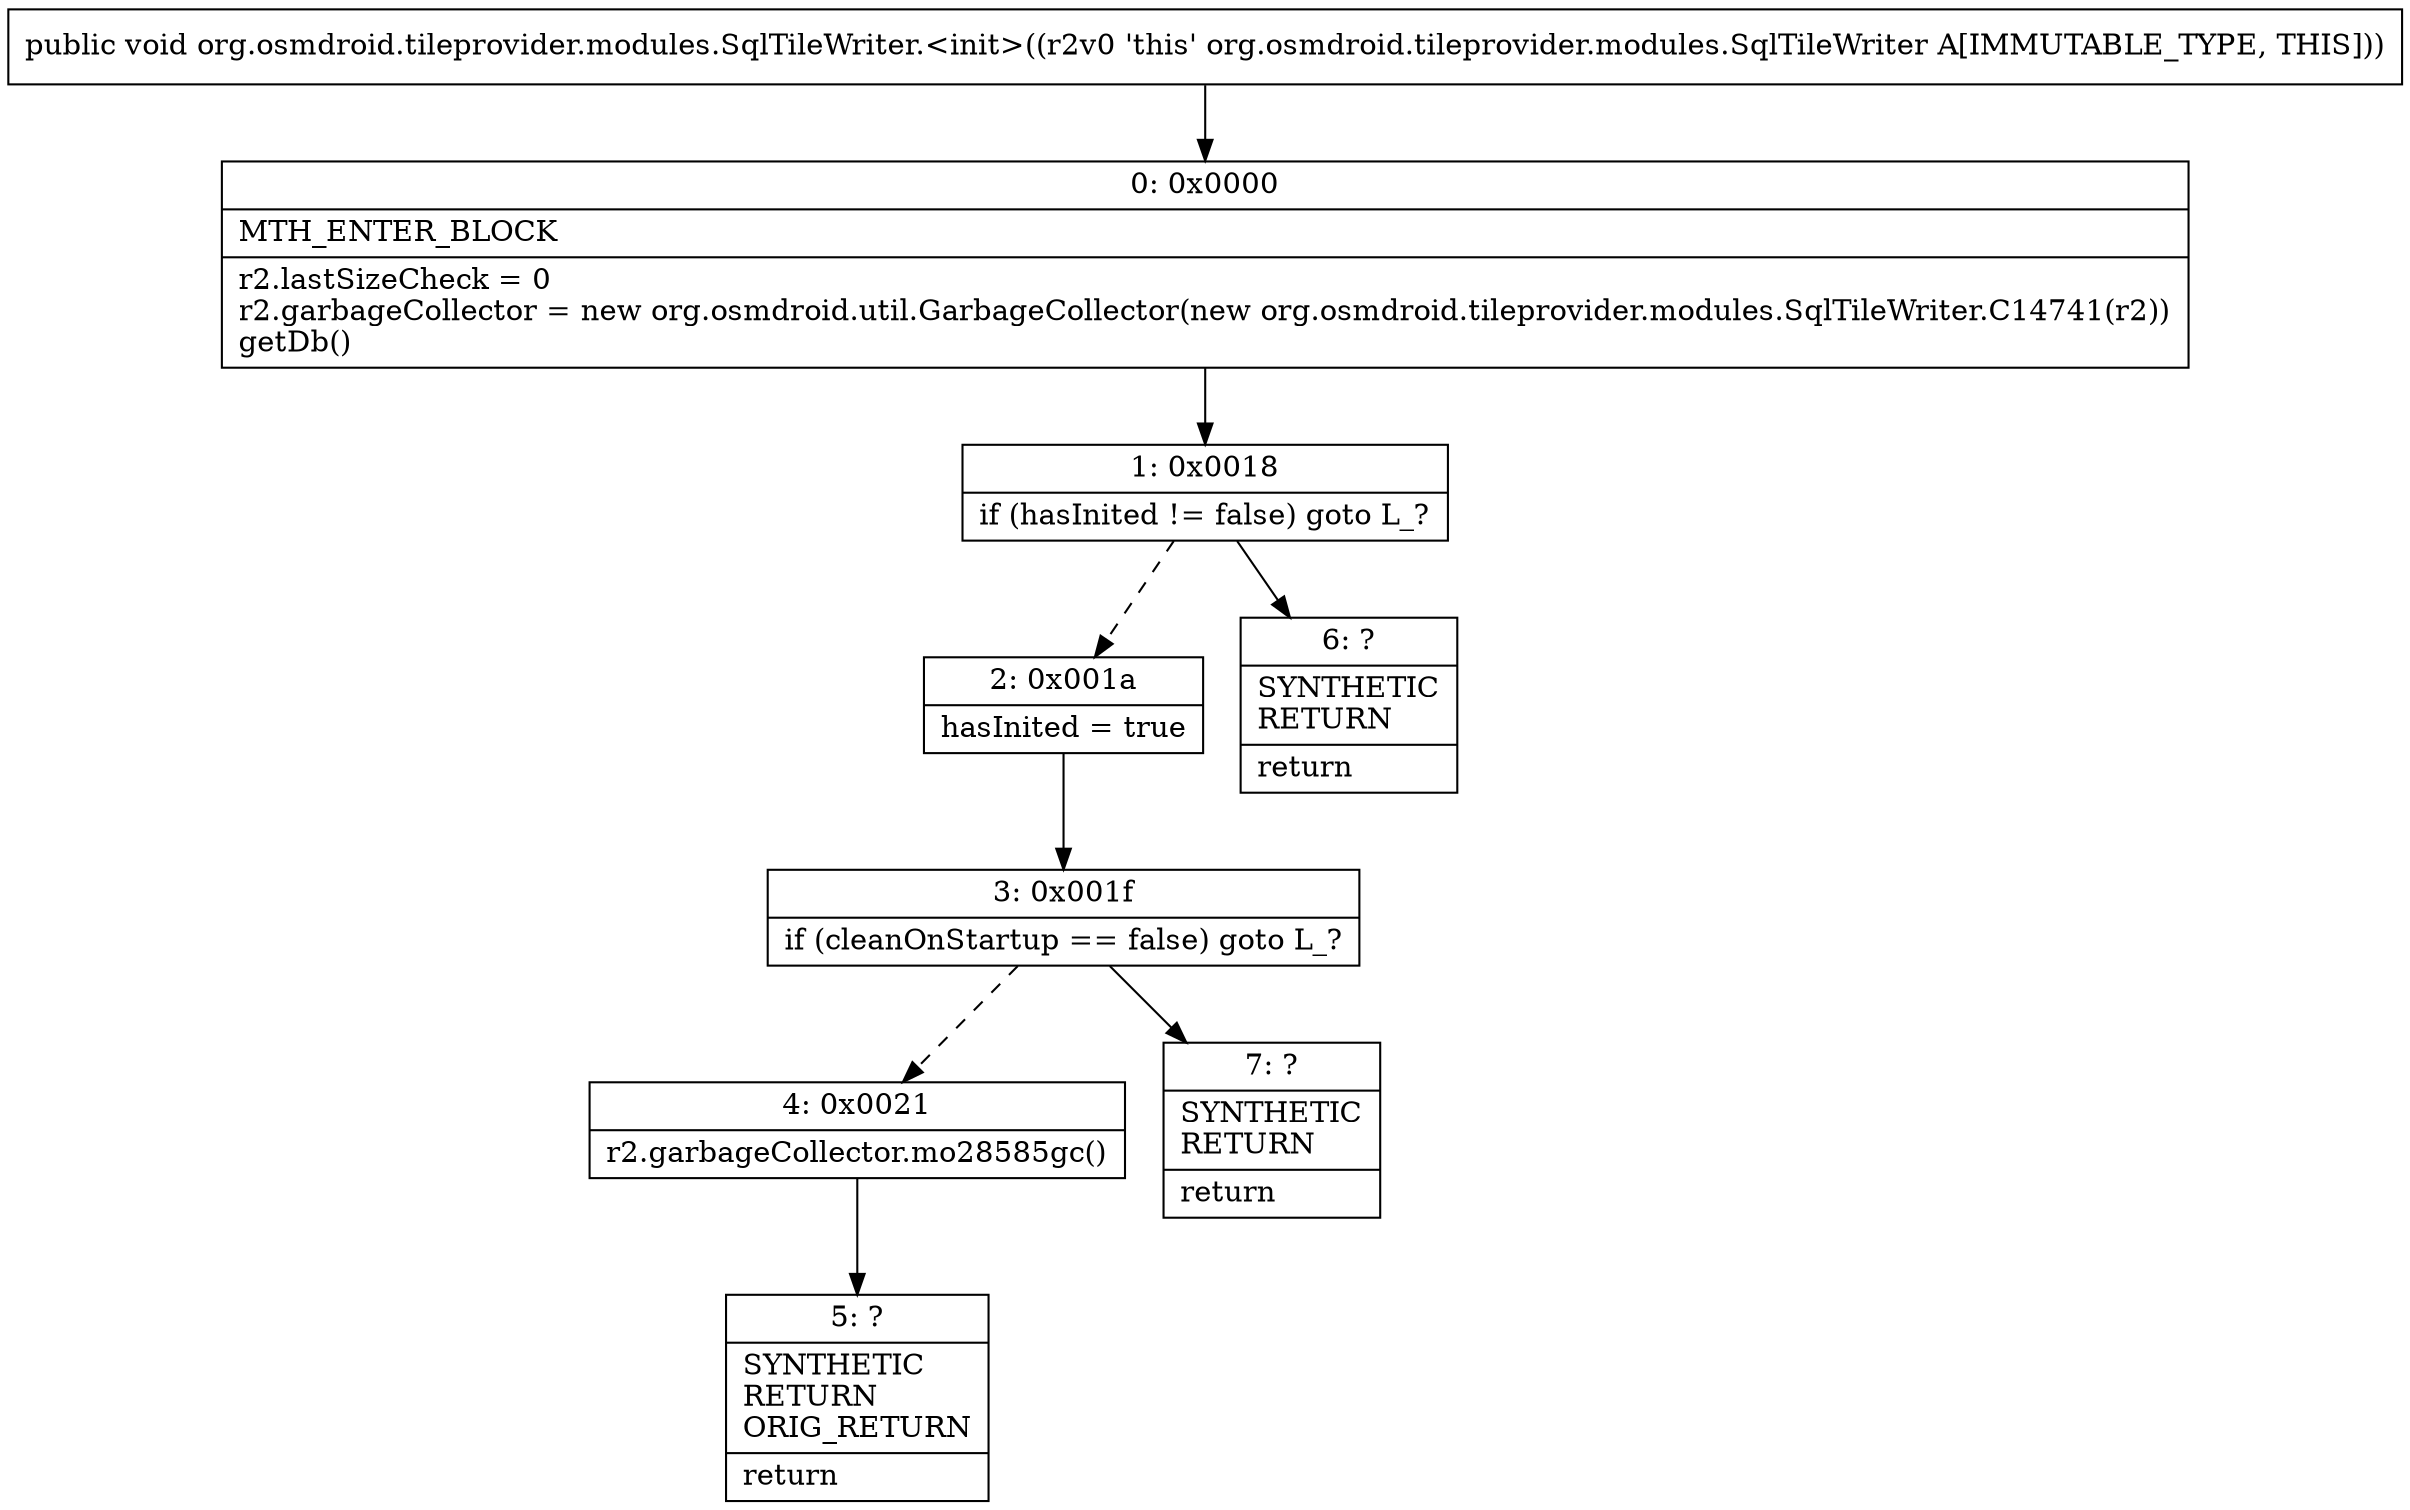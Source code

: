 digraph "CFG fororg.osmdroid.tileprovider.modules.SqlTileWriter.\<init\>()V" {
Node_0 [shape=record,label="{0\:\ 0x0000|MTH_ENTER_BLOCK\l|r2.lastSizeCheck = 0\lr2.garbageCollector = new org.osmdroid.util.GarbageCollector(new org.osmdroid.tileprovider.modules.SqlTileWriter.C14741(r2))\lgetDb()\l}"];
Node_1 [shape=record,label="{1\:\ 0x0018|if (hasInited != false) goto L_?\l}"];
Node_2 [shape=record,label="{2\:\ 0x001a|hasInited = true\l}"];
Node_3 [shape=record,label="{3\:\ 0x001f|if (cleanOnStartup == false) goto L_?\l}"];
Node_4 [shape=record,label="{4\:\ 0x0021|r2.garbageCollector.mo28585gc()\l}"];
Node_5 [shape=record,label="{5\:\ ?|SYNTHETIC\lRETURN\lORIG_RETURN\l|return\l}"];
Node_6 [shape=record,label="{6\:\ ?|SYNTHETIC\lRETURN\l|return\l}"];
Node_7 [shape=record,label="{7\:\ ?|SYNTHETIC\lRETURN\l|return\l}"];
MethodNode[shape=record,label="{public void org.osmdroid.tileprovider.modules.SqlTileWriter.\<init\>((r2v0 'this' org.osmdroid.tileprovider.modules.SqlTileWriter A[IMMUTABLE_TYPE, THIS])) }"];
MethodNode -> Node_0;
Node_0 -> Node_1;
Node_1 -> Node_2[style=dashed];
Node_1 -> Node_6;
Node_2 -> Node_3;
Node_3 -> Node_4[style=dashed];
Node_3 -> Node_7;
Node_4 -> Node_5;
}

